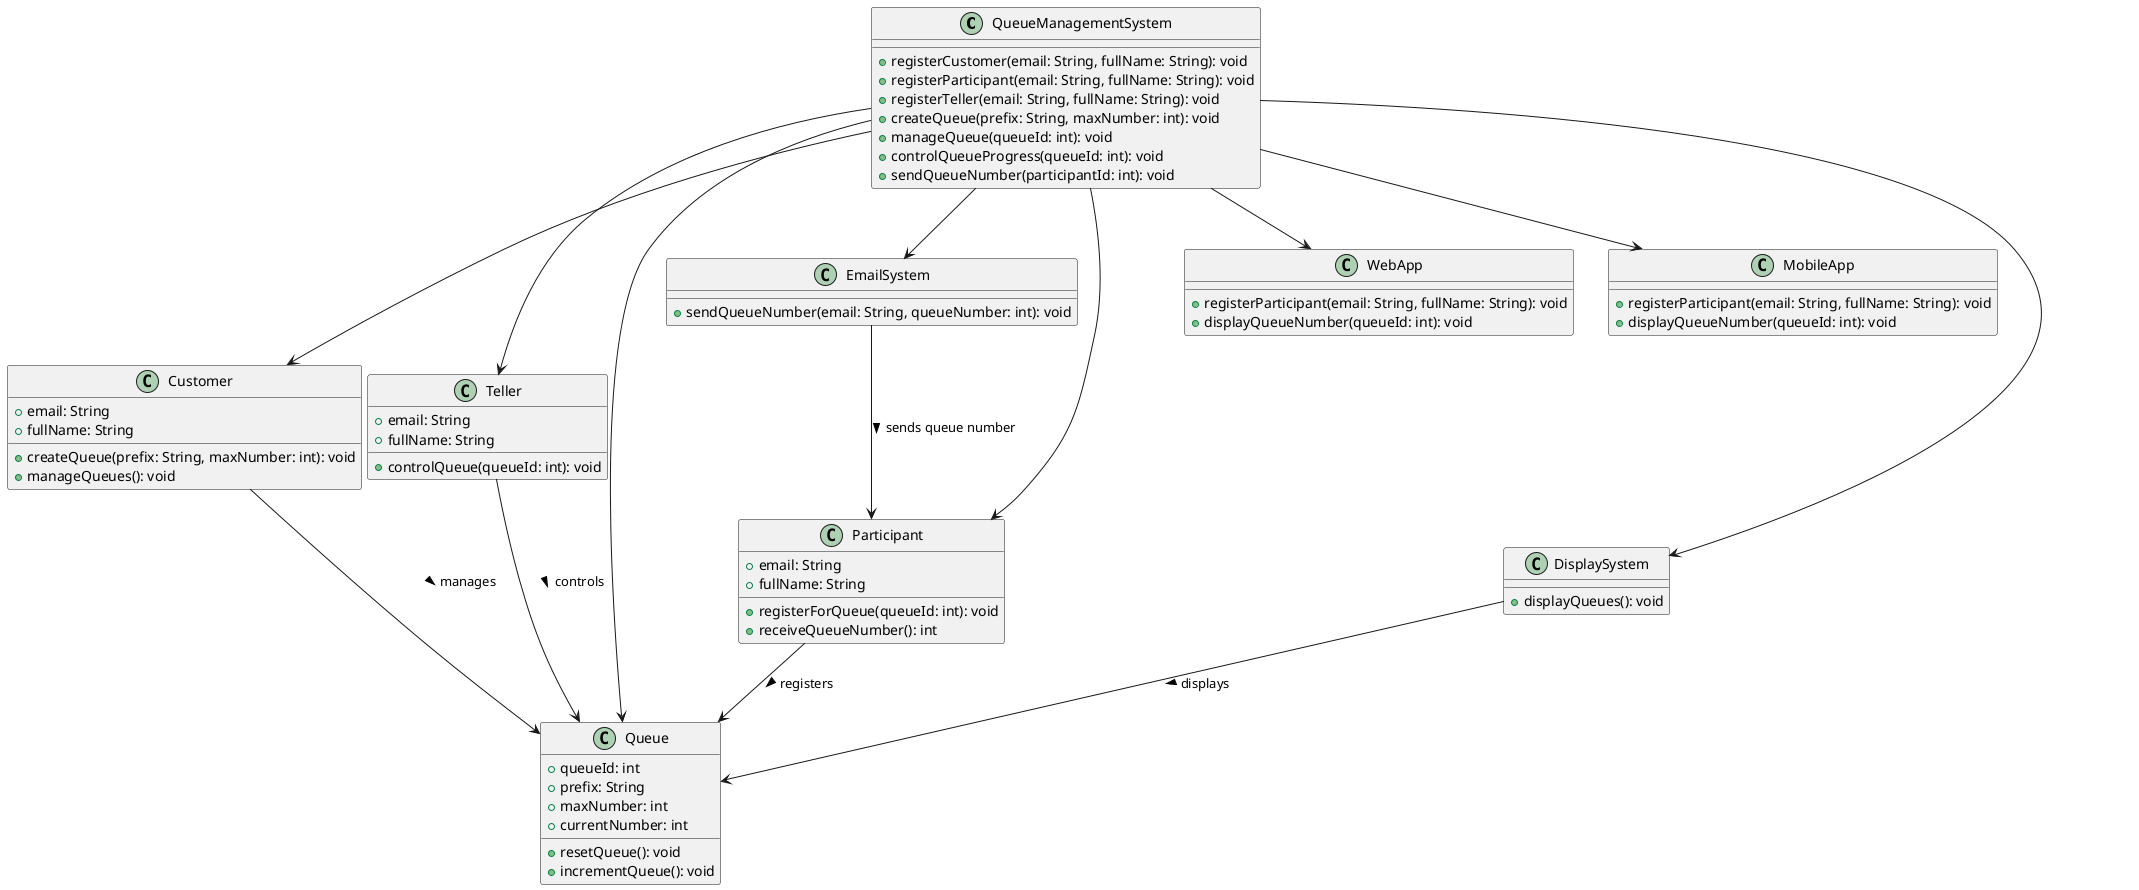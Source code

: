 @startuml

class QueueManagementSystem {
    +registerCustomer(email: String, fullName: String): void
    +registerParticipant(email: String, fullName: String): void
    +registerTeller(email: String, fullName: String): void
    +createQueue(prefix: String, maxNumber: int): void
    +manageQueue(queueId: int): void
    +controlQueueProgress(queueId: int): void
    +sendQueueNumber(participantId: int): void
}

class Customer {
    +email: String
    +fullName: String
    +createQueue(prefix: String, maxNumber: int): void
    +manageQueues(): void
}

class Participant {
    +email: String
    +fullName: String
    +registerForQueue(queueId: int): void
    +receiveQueueNumber(): int
}

class Teller {
    +email: String
    +fullName: String
    +controlQueue(queueId: int): void
}

class Queue {
    +queueId: int
    +prefix: String
    +maxNumber: int
    +currentNumber: int
    +resetQueue(): void
    +incrementQueue(): void
}

class DisplaySystem {
    +displayQueues(): void
}

class WebApp {
    +registerParticipant(email: String, fullName: String): void
    +displayQueueNumber(queueId: int): void
}

class MobileApp {
    +registerParticipant(email: String, fullName: String): void
    +displayQueueNumber(queueId: int): void
}

class EmailSystem {
    +sendQueueNumber(email: String, queueNumber: int): void
}

QueueManagementSystem --> Customer
QueueManagementSystem --> Participant
QueueManagementSystem --> Teller
QueueManagementSystem --> Queue
QueueManagementSystem --> DisplaySystem
QueueManagementSystem --> WebApp
QueueManagementSystem --> MobileApp
QueueManagementSystem --> EmailSystem

Customer --> Queue : manages >
Participant --> Queue : registers >
Teller --> Queue : controls >
DisplaySystem --> Queue : displays >
EmailSystem --> Participant : sends queue number >

@enduml
